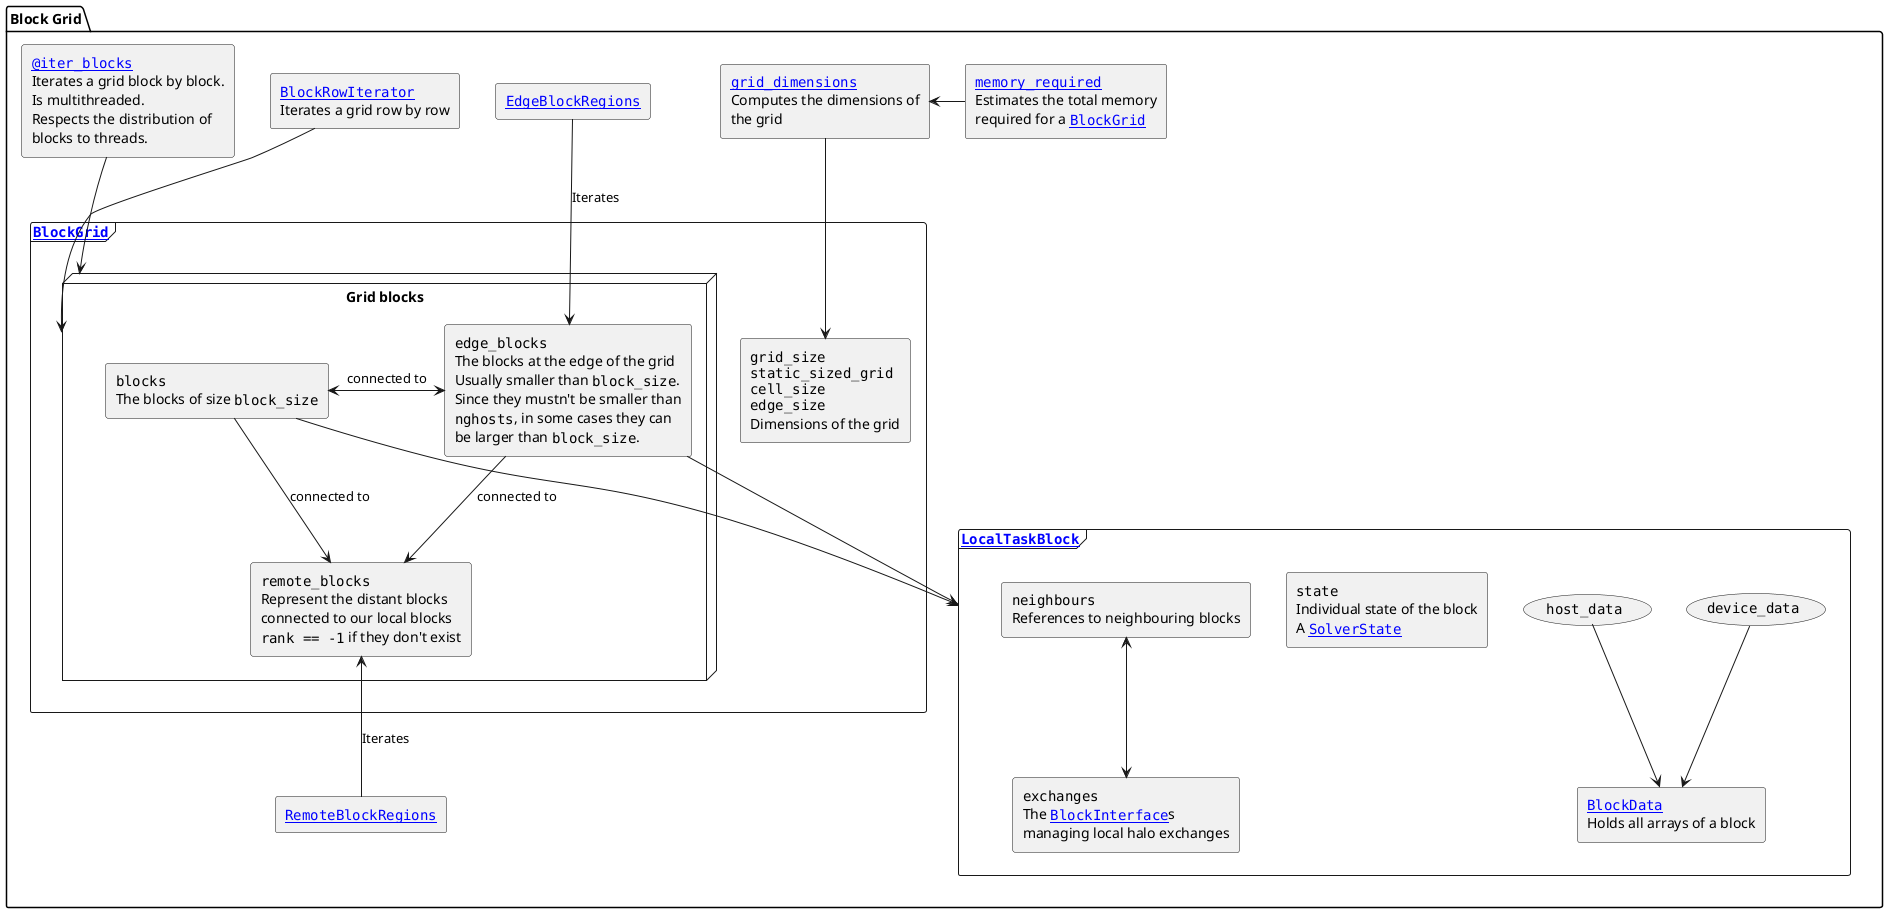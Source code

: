 @startuml Armon.jl#block_grid

<style>
.mpi {
  BackGroundColor #22ccaa
  LineThickness 1
  LineColor black
}

.pause {
  BackGroundColor #ee1100
  LineThickness 1
  LineColor black
}
</style>

package "Block Grid" as pkg_block_grid {
    frame """[["[`BlockGrid`](@ref)" BlockGrid]]""" as block_grid {

        node "Grid blocks" as grid_blocks {
            rectangle block_grid_blocks [
                ""blocks""
                The blocks of size ""block_size""
            ]
            rectangle block_grid_edge_blocks [
                ""edge_blocks""
                The blocks at the edge of the grid
                Usually smaller than ""block_size"".
                Since they mustn't be smaller than
                ""nghosts"", in some cases they can
                be larger than ""block_size"".
            ]
            rectangle block_grid_remote_blocks [
                ""remote_blocks""
                Represent the distant blocks
                connected to our local blocks
                ""rank == -1"" if they don't exist
            ]
        }

        rectangle block_grid_dims [
            ""grid_size""
            ""static_sized_grid""
            ""cell_size""
            ""edge_size""
            Dimensions of the grid
        ]

        block_grid_blocks --> block_grid_remote_blocks : connected to
        block_grid_edge_blocks --> block_grid_remote_blocks : connected to
        block_grid_blocks <-> block_grid_edge_blocks : connected to
    }

    rectangle block_grid_dimensions [
        ""[["[`grid_dimensions`](@ref)" grid_dimensions]]""
        Computes the dimensions of
        the grid
    ]

    rectangle block_grid_mem_required [
        ""[["[`memory_required`](@ref)" memory_required]]""
        Estimates the total memory
        required for a ""[["[`BlockGrid`](@ref)" BlockGrid]]""
    ]

    rectangle """[["[`RemoteBlockRegions`](@ref)" RemoteBlockRegions]]""" as block_grid_RemoteBlockRegions
    rectangle """[["[`EdgeBlockRegions`](@ref)" EdgeBlockRegions]]""" as block_grid_EdgeBlockRegions

    block_grid_dimensions --> block_grid_dims
    block_grid_dimensions <- block_grid_mem_required

    frame """[["[`LocalTaskBlock`](@ref)" LocalTaskBlock]]""" as local_task_block {
        usecase """device_data""" as local_task_block_device_data
        usecase """host_data""" as local_task_block_host_data

        rectangle local_task_block_data [
            ""[["[`BlockData`](@ref)" BlockData]]""
            Holds all arrays of a block
        ]

        rectangle local_task_block_state [
            ""state""
            Individual state of the block
            A ""[["[`SolverState`](@ref)" SolverState]]""
        ]

        rectangle local_task_block_neighbours [
            ""neighbours""
            References to neighbouring blocks
        ]

        rectangle local_task_block_exchanges [
            ""exchanges""
            The ""[["[`BlockInterface`](@ref)" BlockInterface]]""s
            managing local halo exchanges
        ]

        local_task_block_neighbours <--> local_task_block_exchanges

        local_task_block_device_data --> local_task_block_data
        local_task_block_host_data --> local_task_block_data
    }

    rectangle block_grid_row_iterator [
        ""[["[`BlockRowIterator`](@ref)" BlockRowIterator]]""
        Iterates a grid row by row
    ]

    rectangle block_grid_iter_blocks [
        ""[["[`@iter_blocks`](@ref)" @iter_blocks]]""
        Iterates a grid block by block.
        Is multithreaded.
        Respects the distribution of
        blocks to threads.
    ]

    block_grid_RemoteBlockRegions -up-> block_grid_remote_blocks : Iterates
    block_grid_EdgeBlockRegions -down-> block_grid_edge_blocks : Iterates
    block_grid_row_iterator --> grid_blocks
    block_grid_iter_blocks --> grid_blocks

    block_grid_blocks --> local_task_block
    block_grid_edge_blocks --> local_task_block
}

@enduml
